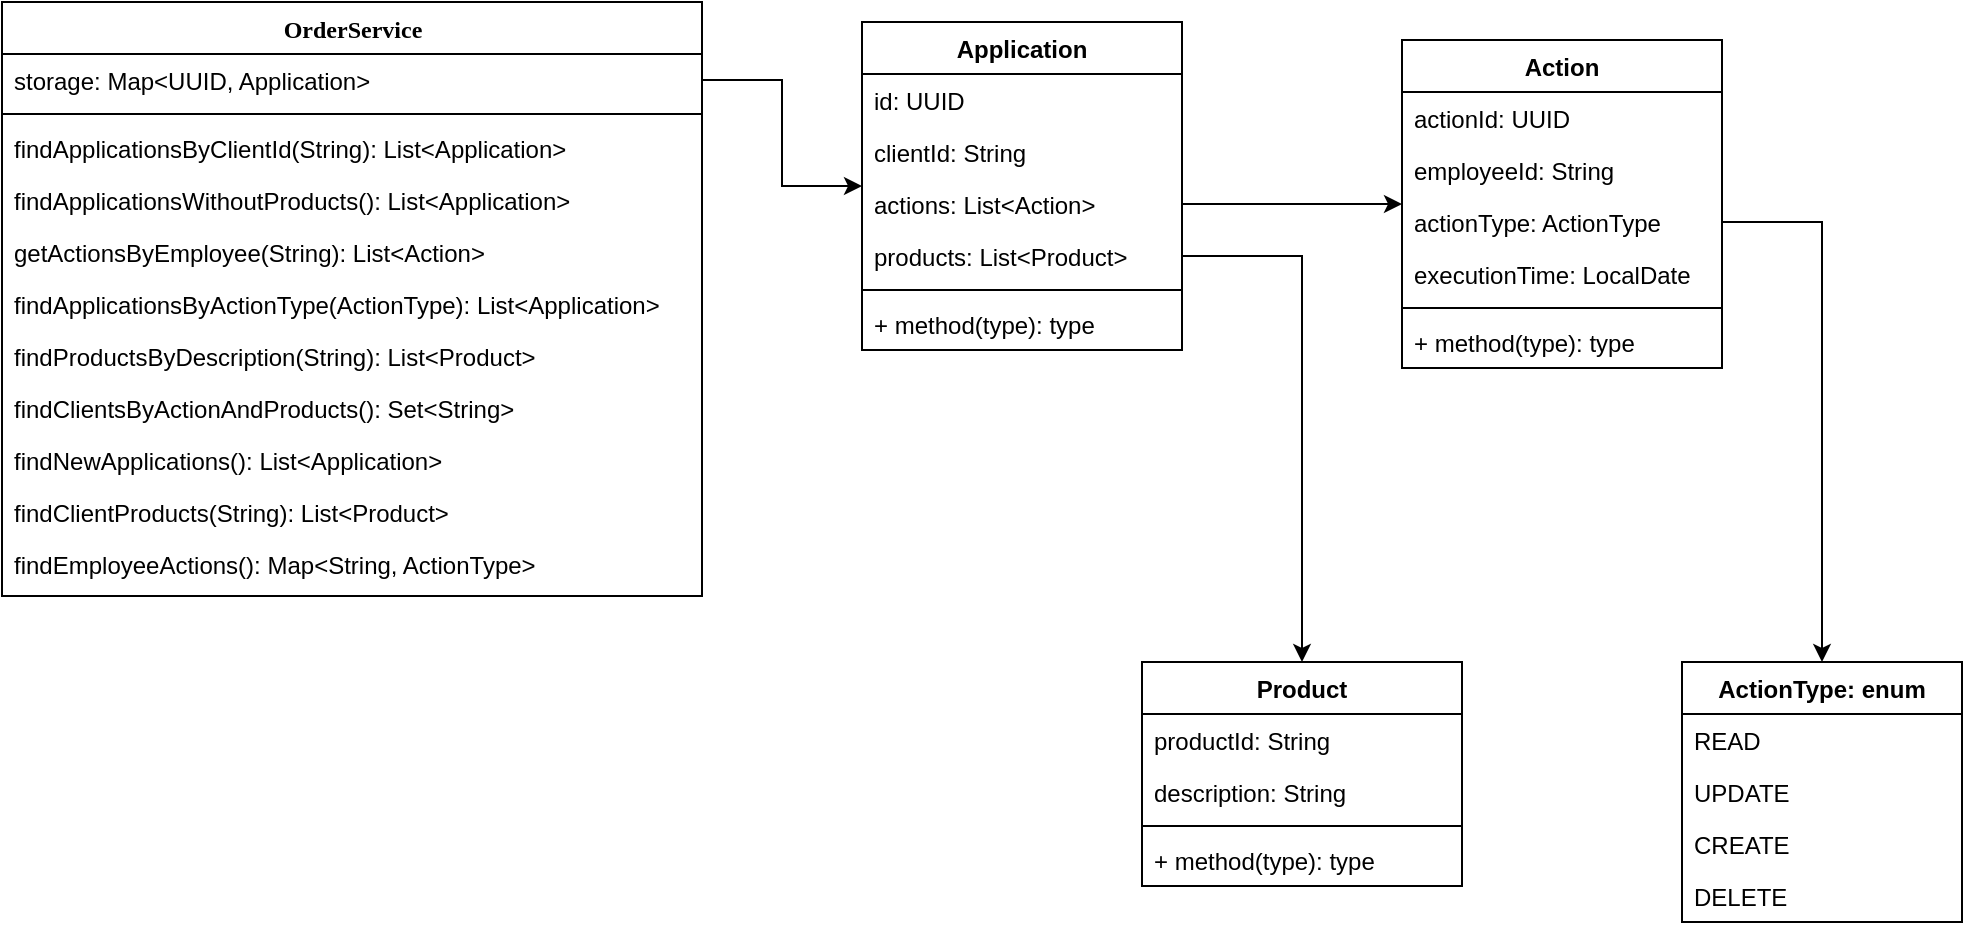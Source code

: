 <mxfile version="14.1.3" type="device"><diagram name="Page-1" id="9f46799a-70d6-7492-0946-bef42562c5a5"><mxGraphModel dx="1072" dy="805" grid="1" gridSize="10" guides="1" tooltips="1" connect="1" arrows="1" fold="1" page="1" pageScale="1" pageWidth="1100" pageHeight="850" background="#ffffff" math="0" shadow="0"><root><mxCell id="0"/><mxCell id="1" parent="0"/><mxCell id="78961159f06e98e8-17" value="OrderService" style="swimlane;html=1;fontStyle=1;align=center;verticalAlign=top;childLayout=stackLayout;horizontal=1;startSize=26;horizontalStack=0;resizeParent=1;resizeLast=0;collapsible=1;marginBottom=0;swimlaneFillColor=#ffffff;rounded=0;shadow=0;comic=0;labelBackgroundColor=none;strokeWidth=1;fillColor=none;fontFamily=Verdana;fontSize=12" parent="1" vertex="1"><mxGeometry x="100" y="50" width="350" height="297" as="geometry"/></mxCell><mxCell id="78961159f06e98e8-21" value="storage: Map&amp;lt;UUID, Application&amp;gt;" style="text;html=1;strokeColor=none;fillColor=none;align=left;verticalAlign=top;spacingLeft=4;spacingRight=4;whiteSpace=wrap;overflow=hidden;rotatable=0;points=[[0,0.5],[1,0.5]];portConstraint=eastwest;" parent="78961159f06e98e8-17" vertex="1"><mxGeometry y="26" width="350" height="26" as="geometry"/></mxCell><mxCell id="78961159f06e98e8-19" value="" style="line;html=1;strokeWidth=1;fillColor=none;align=left;verticalAlign=middle;spacingTop=-1;spacingLeft=3;spacingRight=3;rotatable=0;labelPosition=right;points=[];portConstraint=eastwest;" parent="78961159f06e98e8-17" vertex="1"><mxGeometry y="52" width="350" height="8" as="geometry"/></mxCell><mxCell id="78961159f06e98e8-20" value="findApplicationsByClientId(String): List&amp;lt;Application&amp;gt;" style="text;html=1;strokeColor=none;fillColor=none;align=left;verticalAlign=top;spacingLeft=4;spacingRight=4;whiteSpace=wrap;overflow=hidden;rotatable=0;points=[[0,0.5],[1,0.5]];portConstraint=eastwest;" parent="78961159f06e98e8-17" vertex="1"><mxGeometry y="60" width="350" height="26" as="geometry"/></mxCell><mxCell id="78961159f06e98e8-27" value="findApplicationsWithoutProducts(): List&amp;lt;Application&amp;gt;" style="text;html=1;strokeColor=none;fillColor=none;align=left;verticalAlign=top;spacingLeft=4;spacingRight=4;whiteSpace=wrap;overflow=hidden;rotatable=0;points=[[0,0.5],[1,0.5]];portConstraint=eastwest;" parent="78961159f06e98e8-17" vertex="1"><mxGeometry y="86" width="350" height="26" as="geometry"/></mxCell><mxCell id="74ZeOGmpUzu6MYeR7Yws-5" value="getActionsByEmployee(String): List&lt;Action&gt;" style="text;strokeColor=none;fillColor=none;align=left;verticalAlign=top;spacingLeft=4;spacingRight=4;overflow=hidden;rotatable=0;points=[[0,0.5],[1,0.5]];portConstraint=eastwest;" vertex="1" parent="78961159f06e98e8-17"><mxGeometry y="112" width="350" height="26" as="geometry"/></mxCell><mxCell id="74ZeOGmpUzu6MYeR7Yws-6" value="findApplicationsByActionType(ActionType): List&lt;Application&gt;" style="text;strokeColor=none;fillColor=none;align=left;verticalAlign=top;spacingLeft=4;spacingRight=4;overflow=hidden;rotatable=0;points=[[0,0.5],[1,0.5]];portConstraint=eastwest;" vertex="1" parent="78961159f06e98e8-17"><mxGeometry y="138" width="350" height="26" as="geometry"/></mxCell><mxCell id="74ZeOGmpUzu6MYeR7Yws-7" value="findProductsByDescription(String): List&lt;Product&gt;" style="text;strokeColor=none;fillColor=none;align=left;verticalAlign=top;spacingLeft=4;spacingRight=4;overflow=hidden;rotatable=0;points=[[0,0.5],[1,0.5]];portConstraint=eastwest;" vertex="1" parent="78961159f06e98e8-17"><mxGeometry y="164" width="350" height="26" as="geometry"/></mxCell><mxCell id="74ZeOGmpUzu6MYeR7Yws-8" value="findClientsByActionAndProducts(): Set&lt;String&gt;&#10;" style="text;strokeColor=none;fillColor=none;align=left;verticalAlign=top;spacingLeft=4;spacingRight=4;overflow=hidden;rotatable=0;points=[[0,0.5],[1,0.5]];portConstraint=eastwest;" vertex="1" parent="78961159f06e98e8-17"><mxGeometry y="190" width="350" height="26" as="geometry"/></mxCell><mxCell id="74ZeOGmpUzu6MYeR7Yws-9" value="findNewApplications(): List&lt;Application&gt;" style="text;strokeColor=none;fillColor=none;align=left;verticalAlign=top;spacingLeft=4;spacingRight=4;overflow=hidden;rotatable=0;points=[[0,0.5],[1,0.5]];portConstraint=eastwest;" vertex="1" parent="78961159f06e98e8-17"><mxGeometry y="216" width="350" height="26" as="geometry"/></mxCell><mxCell id="74ZeOGmpUzu6MYeR7Yws-11" value="findClientProducts(String): List&lt;Product&gt;" style="text;strokeColor=none;fillColor=none;align=left;verticalAlign=top;spacingLeft=4;spacingRight=4;overflow=hidden;rotatable=0;points=[[0,0.5],[1,0.5]];portConstraint=eastwest;" vertex="1" parent="78961159f06e98e8-17"><mxGeometry y="242" width="350" height="26" as="geometry"/></mxCell><mxCell id="74ZeOGmpUzu6MYeR7Yws-10" value="findEmployeeActions(): Map&lt;String, ActionType&gt;" style="text;strokeColor=none;fillColor=none;align=left;verticalAlign=top;spacingLeft=4;spacingRight=4;overflow=hidden;rotatable=0;points=[[0,0.5],[1,0.5]];portConstraint=eastwest;" vertex="1" parent="78961159f06e98e8-17"><mxGeometry y="268" width="350" height="22" as="geometry"/></mxCell><mxCell id="74ZeOGmpUzu6MYeR7Yws-12" value="Action" style="swimlane;fontStyle=1;align=center;verticalAlign=top;childLayout=stackLayout;horizontal=1;startSize=26;horizontalStack=0;resizeParent=1;resizeParentMax=0;resizeLast=0;collapsible=1;marginBottom=0;" vertex="1" parent="1"><mxGeometry x="800" y="69" width="160" height="164" as="geometry"/></mxCell><mxCell id="74ZeOGmpUzu6MYeR7Yws-13" value="actionId: UUID" style="text;strokeColor=none;fillColor=none;align=left;verticalAlign=top;spacingLeft=4;spacingRight=4;overflow=hidden;rotatable=0;points=[[0,0.5],[1,0.5]];portConstraint=eastwest;" vertex="1" parent="74ZeOGmpUzu6MYeR7Yws-12"><mxGeometry y="26" width="160" height="26" as="geometry"/></mxCell><mxCell id="74ZeOGmpUzu6MYeR7Yws-40" value="employeeId: String" style="text;strokeColor=none;fillColor=none;align=left;verticalAlign=top;spacingLeft=4;spacingRight=4;overflow=hidden;rotatable=0;points=[[0,0.5],[1,0.5]];portConstraint=eastwest;" vertex="1" parent="74ZeOGmpUzu6MYeR7Yws-12"><mxGeometry y="52" width="160" height="26" as="geometry"/></mxCell><mxCell id="74ZeOGmpUzu6MYeR7Yws-41" value="actionType: ActionType" style="text;strokeColor=none;fillColor=none;align=left;verticalAlign=top;spacingLeft=4;spacingRight=4;overflow=hidden;rotatable=0;points=[[0,0.5],[1,0.5]];portConstraint=eastwest;" vertex="1" parent="74ZeOGmpUzu6MYeR7Yws-12"><mxGeometry y="78" width="160" height="26" as="geometry"/></mxCell><mxCell id="74ZeOGmpUzu6MYeR7Yws-42" value="executionTime: LocalDate" style="text;strokeColor=none;fillColor=none;align=left;verticalAlign=top;spacingLeft=4;spacingRight=4;overflow=hidden;rotatable=0;points=[[0,0.5],[1,0.5]];portConstraint=eastwest;" vertex="1" parent="74ZeOGmpUzu6MYeR7Yws-12"><mxGeometry y="104" width="160" height="26" as="geometry"/></mxCell><mxCell id="74ZeOGmpUzu6MYeR7Yws-14" value="" style="line;strokeWidth=1;fillColor=none;align=left;verticalAlign=middle;spacingTop=-1;spacingLeft=3;spacingRight=3;rotatable=0;labelPosition=right;points=[];portConstraint=eastwest;" vertex="1" parent="74ZeOGmpUzu6MYeR7Yws-12"><mxGeometry y="130" width="160" height="8" as="geometry"/></mxCell><mxCell id="74ZeOGmpUzu6MYeR7Yws-15" value="+ method(type): type" style="text;strokeColor=none;fillColor=none;align=left;verticalAlign=top;spacingLeft=4;spacingRight=4;overflow=hidden;rotatable=0;points=[[0,0.5],[1,0.5]];portConstraint=eastwest;" vertex="1" parent="74ZeOGmpUzu6MYeR7Yws-12"><mxGeometry y="138" width="160" height="26" as="geometry"/></mxCell><mxCell id="74ZeOGmpUzu6MYeR7Yws-16" value="Application" style="swimlane;fontStyle=1;align=center;verticalAlign=top;childLayout=stackLayout;horizontal=1;startSize=26;horizontalStack=0;resizeParent=1;resizeParentMax=0;resizeLast=0;collapsible=1;marginBottom=0;" vertex="1" parent="1"><mxGeometry x="530" y="60" width="160" height="164" as="geometry"/></mxCell><mxCell id="74ZeOGmpUzu6MYeR7Yws-17" value="id: UUID" style="text;strokeColor=none;fillColor=none;align=left;verticalAlign=top;spacingLeft=4;spacingRight=4;overflow=hidden;rotatable=0;points=[[0,0.5],[1,0.5]];portConstraint=eastwest;" vertex="1" parent="74ZeOGmpUzu6MYeR7Yws-16"><mxGeometry y="26" width="160" height="26" as="geometry"/></mxCell><mxCell id="74ZeOGmpUzu6MYeR7Yws-37" value="clientId: String" style="text;strokeColor=none;fillColor=none;align=left;verticalAlign=top;spacingLeft=4;spacingRight=4;overflow=hidden;rotatable=0;points=[[0,0.5],[1,0.5]];portConstraint=eastwest;" vertex="1" parent="74ZeOGmpUzu6MYeR7Yws-16"><mxGeometry y="52" width="160" height="26" as="geometry"/></mxCell><mxCell id="74ZeOGmpUzu6MYeR7Yws-39" value="actions: List&lt;Action&gt;" style="text;strokeColor=none;fillColor=none;align=left;verticalAlign=top;spacingLeft=4;spacingRight=4;overflow=hidden;rotatable=0;points=[[0,0.5],[1,0.5]];portConstraint=eastwest;" vertex="1" parent="74ZeOGmpUzu6MYeR7Yws-16"><mxGeometry y="78" width="160" height="26" as="geometry"/></mxCell><mxCell id="74ZeOGmpUzu6MYeR7Yws-38" value="products: List&lt;Product&gt;" style="text;strokeColor=none;fillColor=none;align=left;verticalAlign=top;spacingLeft=4;spacingRight=4;overflow=hidden;rotatable=0;points=[[0,0.5],[1,0.5]];portConstraint=eastwest;" vertex="1" parent="74ZeOGmpUzu6MYeR7Yws-16"><mxGeometry y="104" width="160" height="26" as="geometry"/></mxCell><mxCell id="74ZeOGmpUzu6MYeR7Yws-18" value="" style="line;strokeWidth=1;fillColor=none;align=left;verticalAlign=middle;spacingTop=-1;spacingLeft=3;spacingRight=3;rotatable=0;labelPosition=right;points=[];portConstraint=eastwest;" vertex="1" parent="74ZeOGmpUzu6MYeR7Yws-16"><mxGeometry y="130" width="160" height="8" as="geometry"/></mxCell><mxCell id="74ZeOGmpUzu6MYeR7Yws-19" value="+ method(type): type" style="text;strokeColor=none;fillColor=none;align=left;verticalAlign=top;spacingLeft=4;spacingRight=4;overflow=hidden;rotatable=0;points=[[0,0.5],[1,0.5]];portConstraint=eastwest;" vertex="1" parent="74ZeOGmpUzu6MYeR7Yws-16"><mxGeometry y="138" width="160" height="26" as="geometry"/></mxCell><mxCell id="74ZeOGmpUzu6MYeR7Yws-20" value="Product" style="swimlane;fontStyle=1;align=center;verticalAlign=top;childLayout=stackLayout;horizontal=1;startSize=26;horizontalStack=0;resizeParent=1;resizeParentMax=0;resizeLast=0;collapsible=1;marginBottom=0;" vertex="1" parent="1"><mxGeometry x="670" y="380" width="160" height="112" as="geometry"/></mxCell><mxCell id="74ZeOGmpUzu6MYeR7Yws-21" value="productId: String" style="text;strokeColor=none;fillColor=none;align=left;verticalAlign=top;spacingLeft=4;spacingRight=4;overflow=hidden;rotatable=0;points=[[0,0.5],[1,0.5]];portConstraint=eastwest;" vertex="1" parent="74ZeOGmpUzu6MYeR7Yws-20"><mxGeometry y="26" width="160" height="26" as="geometry"/></mxCell><mxCell id="74ZeOGmpUzu6MYeR7Yws-43" value="description: String" style="text;strokeColor=none;fillColor=none;align=left;verticalAlign=top;spacingLeft=4;spacingRight=4;overflow=hidden;rotatable=0;points=[[0,0.5],[1,0.5]];portConstraint=eastwest;" vertex="1" parent="74ZeOGmpUzu6MYeR7Yws-20"><mxGeometry y="52" width="160" height="26" as="geometry"/></mxCell><mxCell id="74ZeOGmpUzu6MYeR7Yws-22" value="" style="line;strokeWidth=1;fillColor=none;align=left;verticalAlign=middle;spacingTop=-1;spacingLeft=3;spacingRight=3;rotatable=0;labelPosition=right;points=[];portConstraint=eastwest;" vertex="1" parent="74ZeOGmpUzu6MYeR7Yws-20"><mxGeometry y="78" width="160" height="8" as="geometry"/></mxCell><mxCell id="74ZeOGmpUzu6MYeR7Yws-23" value="+ method(type): type" style="text;strokeColor=none;fillColor=none;align=left;verticalAlign=top;spacingLeft=4;spacingRight=4;overflow=hidden;rotatable=0;points=[[0,0.5],[1,0.5]];portConstraint=eastwest;" vertex="1" parent="74ZeOGmpUzu6MYeR7Yws-20"><mxGeometry y="86" width="160" height="26" as="geometry"/></mxCell><mxCell id="74ZeOGmpUzu6MYeR7Yws-24" value="ActionType: enum" style="swimlane;fontStyle=1;childLayout=stackLayout;horizontal=1;startSize=26;fillColor=none;horizontalStack=0;resizeParent=1;resizeParentMax=0;resizeLast=0;collapsible=1;marginBottom=0;" vertex="1" parent="1"><mxGeometry x="940" y="380" width="140" height="130" as="geometry"><mxRectangle x="540" y="380" width="130" height="26" as="alternateBounds"/></mxGeometry></mxCell><mxCell id="74ZeOGmpUzu6MYeR7Yws-25" value="READ" style="text;strokeColor=none;fillColor=none;align=left;verticalAlign=top;spacingLeft=4;spacingRight=4;overflow=hidden;rotatable=0;points=[[0,0.5],[1,0.5]];portConstraint=eastwest;" vertex="1" parent="74ZeOGmpUzu6MYeR7Yws-24"><mxGeometry y="26" width="140" height="26" as="geometry"/></mxCell><mxCell id="74ZeOGmpUzu6MYeR7Yws-26" value="UPDATE" style="text;strokeColor=none;fillColor=none;align=left;verticalAlign=top;spacingLeft=4;spacingRight=4;overflow=hidden;rotatable=0;points=[[0,0.5],[1,0.5]];portConstraint=eastwest;" vertex="1" parent="74ZeOGmpUzu6MYeR7Yws-24"><mxGeometry y="52" width="140" height="26" as="geometry"/></mxCell><mxCell id="74ZeOGmpUzu6MYeR7Yws-27" value="CREATE" style="text;strokeColor=none;fillColor=none;align=left;verticalAlign=top;spacingLeft=4;spacingRight=4;overflow=hidden;rotatable=0;points=[[0,0.5],[1,0.5]];portConstraint=eastwest;" vertex="1" parent="74ZeOGmpUzu6MYeR7Yws-24"><mxGeometry y="78" width="140" height="26" as="geometry"/></mxCell><mxCell id="74ZeOGmpUzu6MYeR7Yws-29" value="DELETE" style="text;strokeColor=none;fillColor=none;align=left;verticalAlign=top;spacingLeft=4;spacingRight=4;overflow=hidden;rotatable=0;points=[[0,0.5],[1,0.5]];portConstraint=eastwest;" vertex="1" parent="74ZeOGmpUzu6MYeR7Yws-24"><mxGeometry y="104" width="140" height="26" as="geometry"/></mxCell><mxCell id="74ZeOGmpUzu6MYeR7Yws-52" style="edgeStyle=orthogonalEdgeStyle;rounded=0;jumpStyle=none;orthogonalLoop=1;jettySize=auto;html=1;exitX=1;exitY=0.5;exitDx=0;exitDy=0;" edge="1" parent="1" source="74ZeOGmpUzu6MYeR7Yws-41" target="74ZeOGmpUzu6MYeR7Yws-24"><mxGeometry relative="1" as="geometry"><mxPoint x="1030" y="250" as="targetPoint"/></mxGeometry></mxCell><mxCell id="74ZeOGmpUzu6MYeR7Yws-53" style="edgeStyle=orthogonalEdgeStyle;rounded=0;jumpStyle=none;orthogonalLoop=1;jettySize=auto;html=1;exitX=1;exitY=0.5;exitDx=0;exitDy=0;" edge="1" parent="1" source="74ZeOGmpUzu6MYeR7Yws-38" target="74ZeOGmpUzu6MYeR7Yws-20"><mxGeometry relative="1" as="geometry"/></mxCell><mxCell id="74ZeOGmpUzu6MYeR7Yws-54" style="edgeStyle=orthogonalEdgeStyle;rounded=0;jumpStyle=none;orthogonalLoop=1;jettySize=auto;html=1;exitX=1;exitY=0.5;exitDx=0;exitDy=0;" edge="1" parent="1" source="74ZeOGmpUzu6MYeR7Yws-39" target="74ZeOGmpUzu6MYeR7Yws-12"><mxGeometry relative="1" as="geometry"/></mxCell><mxCell id="74ZeOGmpUzu6MYeR7Yws-55" style="edgeStyle=orthogonalEdgeStyle;rounded=0;jumpStyle=none;orthogonalLoop=1;jettySize=auto;html=1;exitX=1;exitY=0.5;exitDx=0;exitDy=0;" edge="1" parent="1" source="78961159f06e98e8-21" target="74ZeOGmpUzu6MYeR7Yws-16"><mxGeometry relative="1" as="geometry"/></mxCell></root></mxGraphModel></diagram></mxfile>